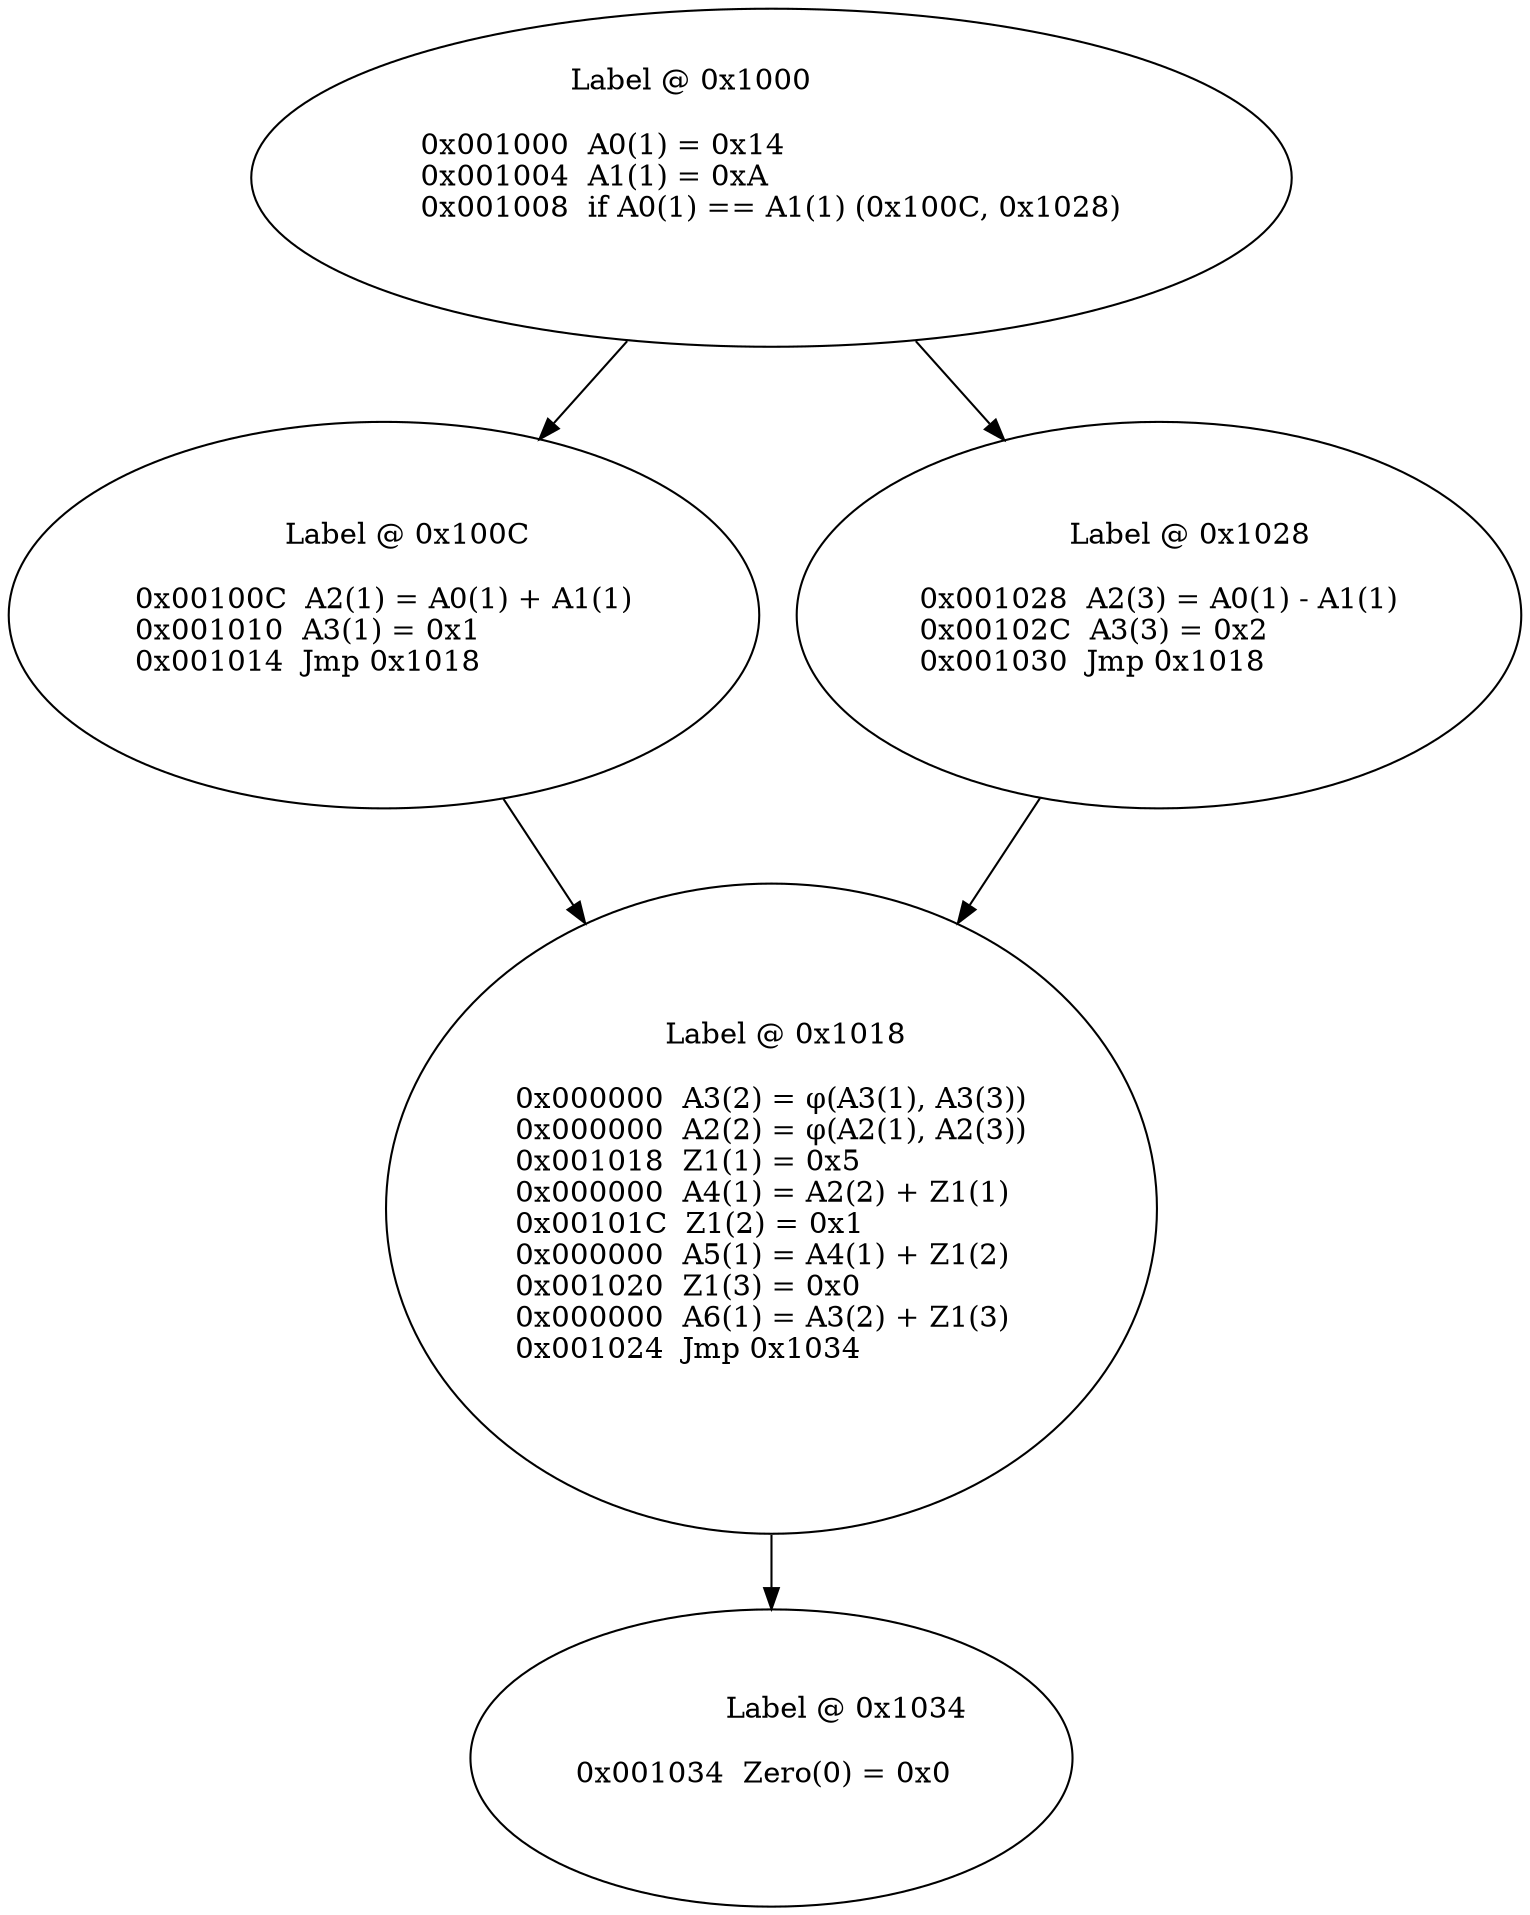 digraph {
    0 [ label = "		Label @ 0x1000\l\l0x001000  A0(1) = 0x14\l0x001004  A1(1) = 0xA\l0x001008  if A0(1) == A1(1) (0x100C, 0x1028)\l\l " ]
    1 [ label = "\l		Label @ 0x100C\l\l0x00100C  A2(1) = A0(1) + A1(1)\l0x001010  A3(1) = 0x1\l0x001014  Jmp 0x1018\l\l " ]
    2 [ label = "\l		Label @ 0x1018\l\l0x000000  A3(2) = φ(A3(1), A3(3))\l0x000000  A2(2) = φ(A2(1), A2(3))\l0x001018  Z1(1) = 0x5\l0x000000  A4(1) = A2(2) + Z1(1)\l0x00101C  Z1(2) = 0x1\l0x000000  A5(1) = A4(1) + Z1(2)\l0x001020  Z1(3) = 0x0\l0x000000  A6(1) = A3(2) + Z1(3)\l0x001024  Jmp 0x1034\l\l " ]
    3 [ label = "\l		Label @ 0x1028\l\l0x001028  A2(3) = A0(1) - A1(1)\l0x00102C  A3(3) = 0x2\l0x001030  Jmp 0x1018\l\l " ]
    4 [ label = "\l		Label @ 0x1034\l\l0x001034  Zero(0) = 0x0\l\l " ]
    0 -> 1 [ ]
    0 -> 3 [ ]
    1 -> 2 [ ]
    2 -> 4 [ ]
    3 -> 2 [ ]
}
